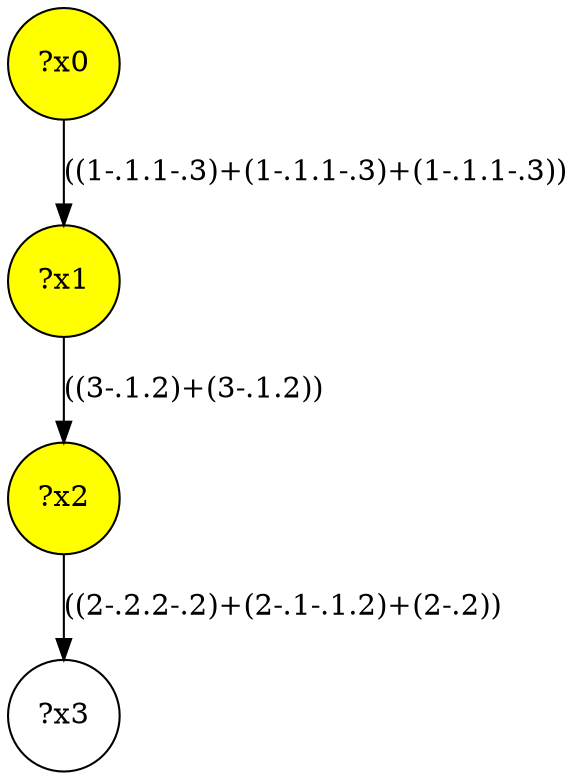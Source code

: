 digraph g {
	x2 [fillcolor="yellow", style="filled," shape=circle, label="?x2"];
	x1 [fillcolor="yellow", style="filled," shape=circle, label="?x1"];
	x0 [fillcolor="yellow", style="filled," shape=circle, label="?x0"];
	x0 -> x1 [label="((1-.1.1-.3)+(1-.1.1-.3)+(1-.1.1-.3))"];
	x1 -> x2 [label="((3-.1.2)+(3-.1.2))"];
	x3 [shape=circle, label="?x3"];
	x2 -> x3 [label="((2-.2.2-.2)+(2-.1-.1.2)+(2-.2))"];
}
